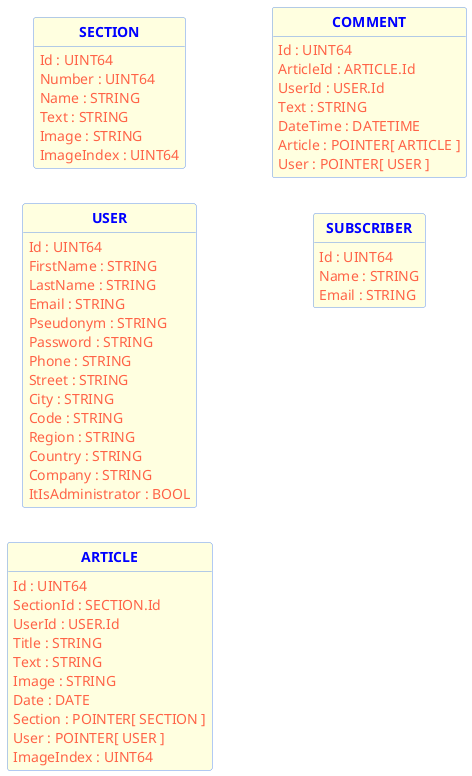@startuml
skinparam shadowing false
skinparam classAttributeIconSize 0
skinparam classAttributeFontColor tomato
skinparam classFontStyle bold
skinparam classFontColor blue
skinparam classBackgroundColor lightyellow
skinparam classBorderColor cornflowerblue
skinparam arrowColor cornflowerblue
hide circle
hide methods
left to right direction

class SECTION {
    Id : UINT64
    Number : UINT64
    Name : STRING
    Text : STRING
    Image : STRING
    ImageIndex : UINT64
}

class USER {
    Id : UINT64
    FirstName : STRING
    LastName : STRING
    Email : STRING
    Pseudonym : STRING
    Password : STRING
    Phone : STRING
    Street : STRING
    City : STRING
    Code : STRING
    Region : STRING
    Country : STRING
    Company : STRING
    ItIsAdministrator : BOOL
}

class ARTICLE {
    Id : UINT64
    SectionId : SECTION.Id
    UserId : USER.Id
    Title : STRING
    Text : STRING
    Image : STRING
    Date : DATE
    Section : POINTER[ SECTION ]
    User : POINTER[ USER ]
    ImageIndex : UINT64
}

class COMMENT {
    Id : UINT64
    ArticleId : ARTICLE.Id
    UserId : USER.Id
    Text : STRING
    DateTime : DATETIME
    Article : POINTER[ ARTICLE ]
    User : POINTER[ USER ]
}

class SUBSCRIBER {
    Id : UINT64
    Name : STRING
    Email : STRING
}

@enduml
